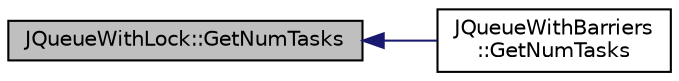 digraph "JQueueWithLock::GetNumTasks"
{
  edge [fontname="Helvetica",fontsize="10",labelfontname="Helvetica",labelfontsize="10"];
  node [fontname="Helvetica",fontsize="10",shape=record];
  rankdir="LR";
  Node1 [label="JQueueWithLock::GetNumTasks",height=0.2,width=0.4,color="black", fillcolor="grey75", style="filled" fontcolor="black"];
  Node1 -> Node2 [dir="back",color="midnightblue",fontsize="10",style="solid",fontname="Helvetica"];
  Node2 [label="JQueueWithBarriers\l::GetNumTasks",height=0.2,width=0.4,color="black", fillcolor="white", style="filled",URL="$class_j_queue_with_barriers.html#a61e15a7f6d9f95b781895357e548c280"];
}
